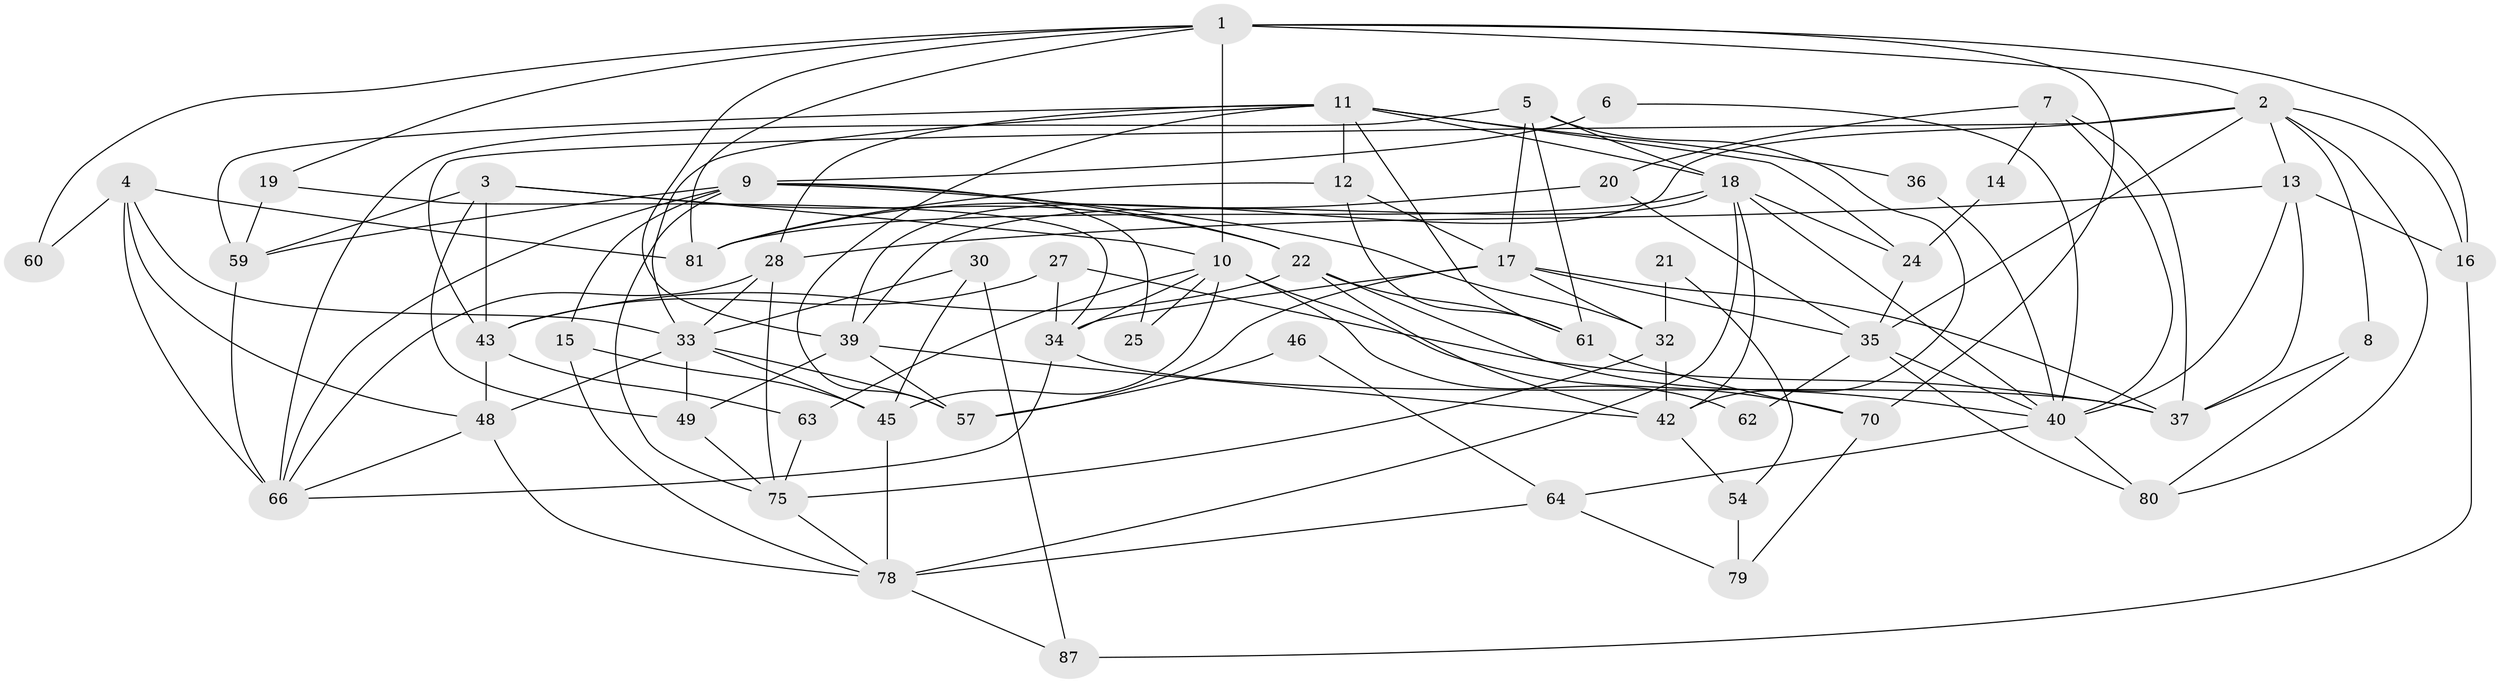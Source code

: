 // Generated by graph-tools (version 1.1) at 2025/52/02/27/25 19:52:03]
// undirected, 57 vertices, 137 edges
graph export_dot {
graph [start="1"]
  node [color=gray90,style=filled];
  1 [super="+41"];
  2 [super="+52"];
  3 [super="+86"];
  4 [super="+26"];
  5 [super="+69"];
  6;
  7 [super="+44"];
  8;
  9 [super="+83"];
  10 [super="+53"];
  11 [super="+29"];
  12 [super="+76"];
  13 [super="+50"];
  14;
  15;
  16 [super="+23"];
  17 [super="+31"];
  18 [super="+51"];
  19;
  20;
  21;
  22 [super="+47"];
  24;
  25;
  27;
  28 [super="+68"];
  30;
  32 [super="+38"];
  33 [super="+77"];
  34 [super="+56"];
  35 [super="+82"];
  36;
  37 [super="+58"];
  39 [super="+72"];
  40 [super="+55"];
  42;
  43 [super="+67"];
  45 [super="+65"];
  46;
  48;
  49 [super="+71"];
  54;
  57 [super="+85"];
  59;
  60;
  61 [super="+73"];
  62;
  63;
  64;
  66 [super="+74"];
  70;
  75;
  78 [super="+84"];
  79;
  80;
  81;
  87;
  1 -- 81;
  1 -- 2;
  1 -- 39;
  1 -- 19;
  1 -- 70;
  1 -- 60;
  1 -- 16;
  1 -- 10 [weight=2];
  2 -- 39;
  2 -- 13;
  2 -- 16;
  2 -- 80;
  2 -- 35;
  2 -- 8;
  2 -- 43;
  3 -- 59;
  3 -- 43;
  3 -- 22;
  3 -- 49;
  3 -- 10;
  4 -- 48;
  4 -- 60;
  4 -- 81;
  4 -- 66 [weight=2];
  4 -- 33;
  5 -- 66;
  5 -- 18;
  5 -- 42;
  5 -- 61;
  5 -- 17;
  6 -- 9 [weight=2];
  6 -- 40;
  7 -- 20;
  7 -- 37;
  7 -- 40;
  7 -- 14;
  8 -- 80;
  8 -- 37;
  9 -- 75;
  9 -- 15;
  9 -- 22;
  9 -- 25;
  9 -- 59;
  9 -- 32;
  9 -- 66;
  10 -- 63;
  10 -- 34;
  10 -- 70;
  10 -- 25;
  10 -- 45;
  10 -- 62;
  11 -- 28;
  11 -- 59;
  11 -- 57;
  11 -- 61;
  11 -- 33;
  11 -- 18;
  11 -- 36;
  11 -- 24;
  11 -- 12;
  12 -- 61;
  12 -- 81;
  12 -- 17;
  13 -- 40;
  13 -- 16 [weight=2];
  13 -- 28;
  13 -- 37;
  14 -- 24;
  15 -- 78;
  15 -- 45;
  16 -- 87;
  17 -- 37;
  17 -- 35 [weight=2];
  17 -- 32;
  17 -- 34;
  17 -- 57;
  18 -- 42;
  18 -- 81;
  18 -- 24;
  18 -- 78;
  18 -- 40;
  18 -- 39;
  19 -- 59;
  19 -- 34;
  20 -- 81;
  20 -- 35;
  21 -- 32;
  21 -- 54;
  22 -- 43 [weight=2];
  22 -- 40;
  22 -- 42;
  22 -- 61;
  24 -- 35;
  27 -- 34;
  27 -- 37;
  27 -- 43;
  28 -- 33;
  28 -- 66;
  28 -- 75;
  30 -- 87;
  30 -- 45;
  30 -- 33;
  32 -- 42;
  32 -- 75;
  33 -- 49;
  33 -- 57;
  33 -- 48;
  33 -- 45;
  34 -- 37;
  34 -- 66;
  35 -- 80;
  35 -- 40;
  35 -- 62;
  36 -- 40;
  39 -- 42;
  39 -- 57;
  39 -- 49;
  40 -- 80;
  40 -- 64;
  42 -- 54;
  43 -- 48;
  43 -- 63;
  45 -- 78;
  46 -- 64;
  46 -- 57;
  48 -- 78;
  48 -- 66;
  49 -- 75;
  54 -- 79;
  59 -- 66;
  61 -- 70;
  63 -- 75;
  64 -- 79;
  64 -- 78;
  70 -- 79;
  75 -- 78;
  78 -- 87;
}
